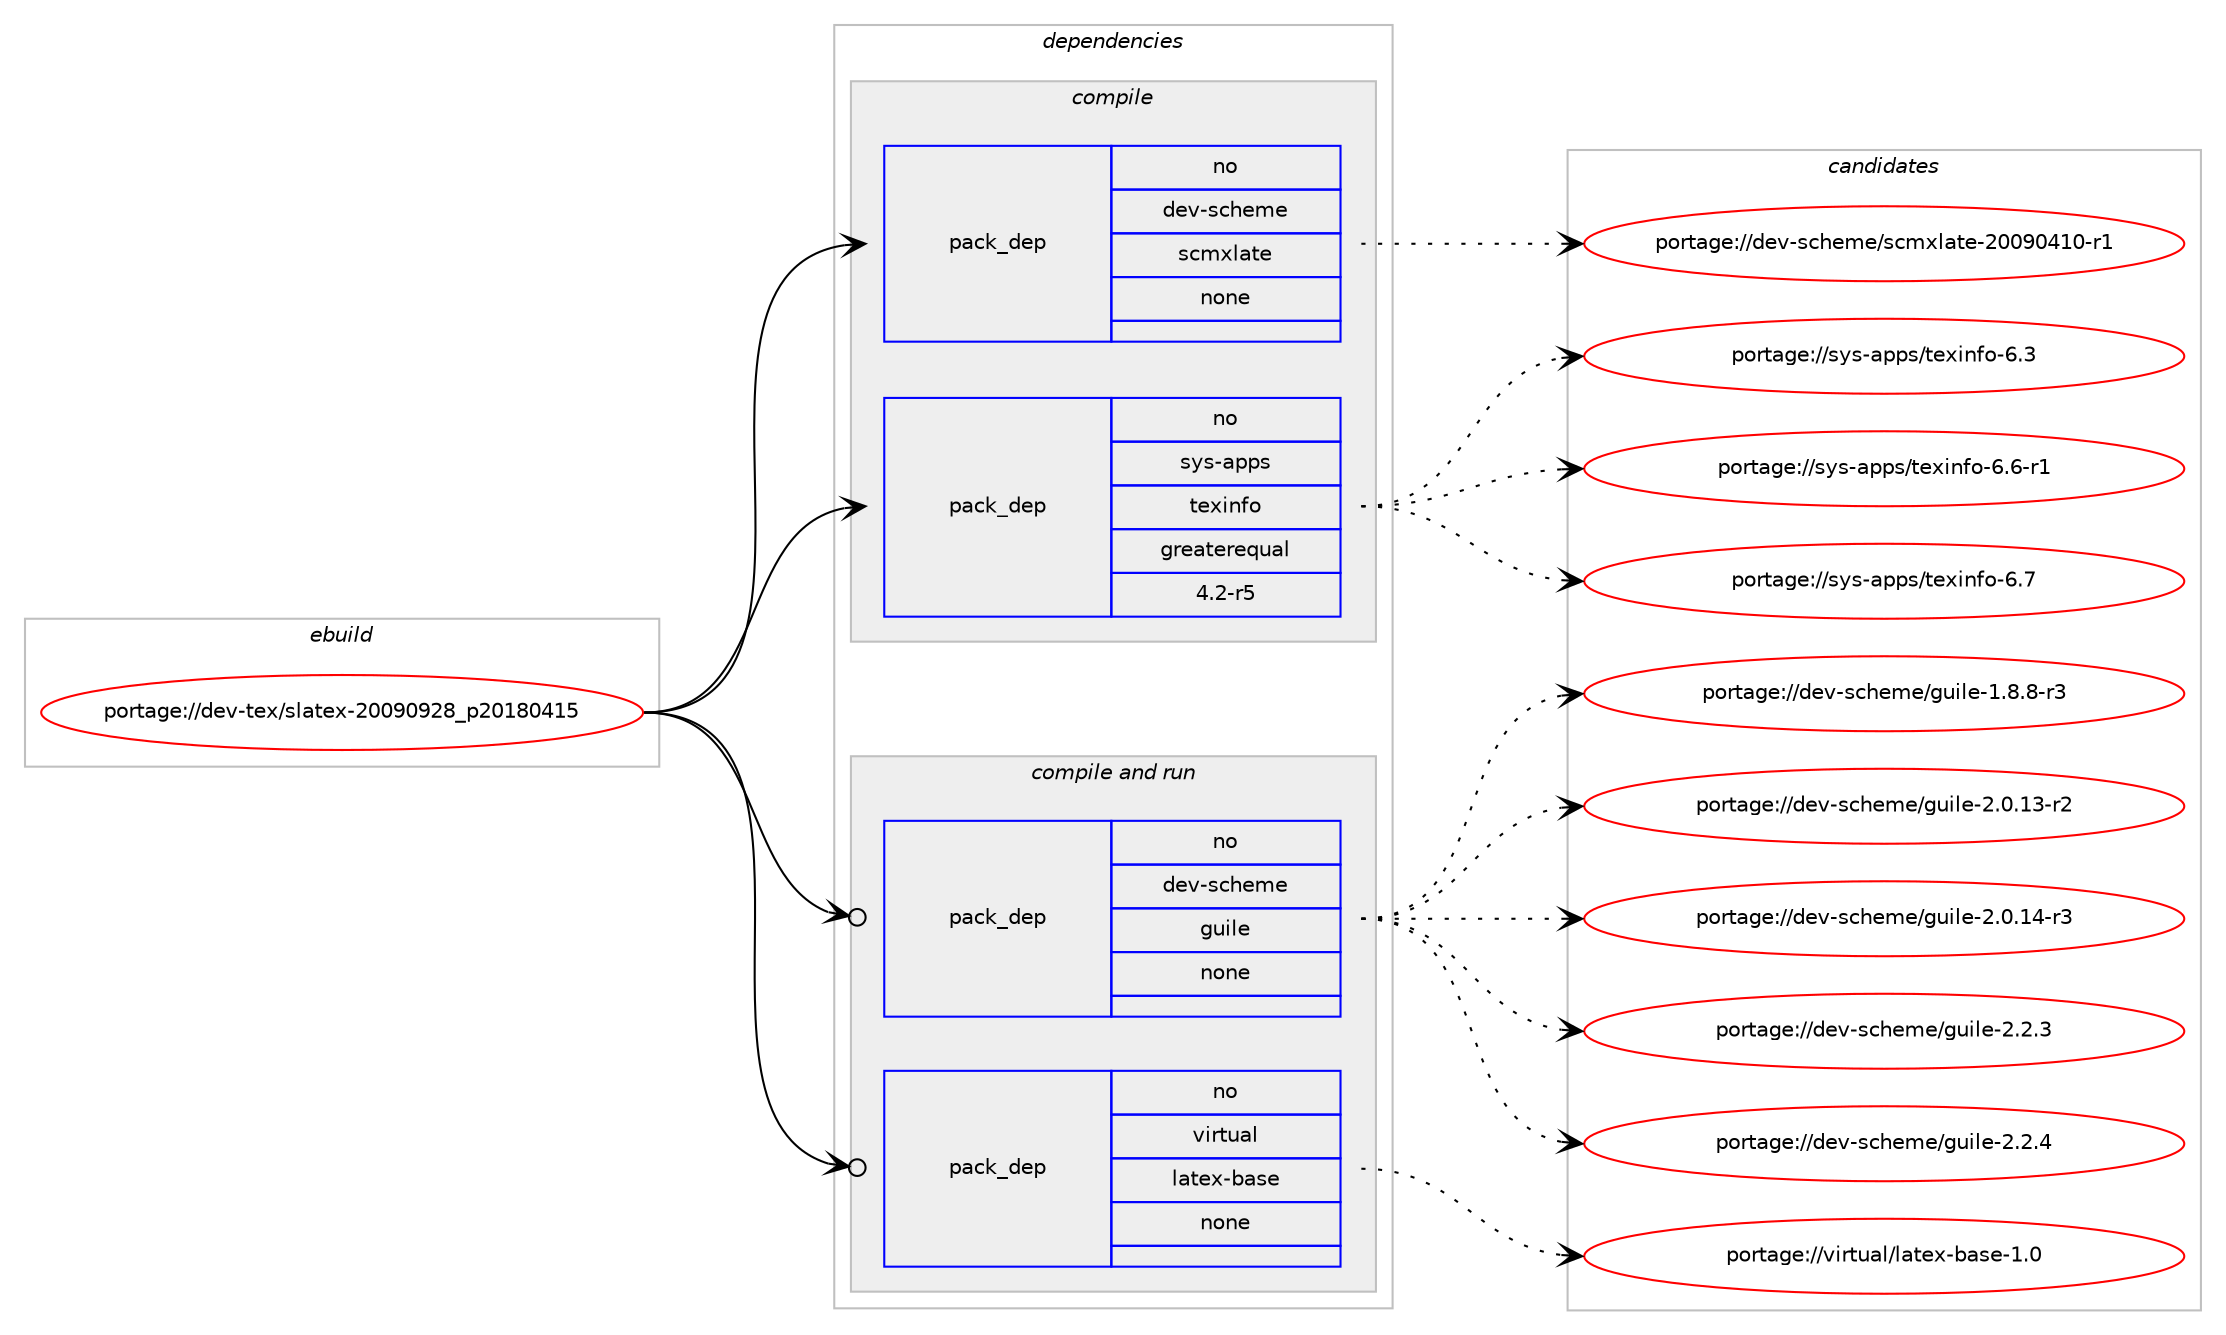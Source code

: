 digraph prolog {

# *************
# Graph options
# *************

newrank=true;
concentrate=true;
compound=true;
graph [rankdir=LR,fontname=Helvetica,fontsize=10,ranksep=1.5];#, ranksep=2.5, nodesep=0.2];
edge  [arrowhead=vee];
node  [fontname=Helvetica,fontsize=10];

# **********
# The ebuild
# **********

subgraph cluster_leftcol {
color=gray;
rank=same;
label=<<i>ebuild</i>>;
id [label="portage://dev-tex/slatex-20090928_p20180415", color=red, width=4, href="../dev-tex/slatex-20090928_p20180415.svg"];
}

# ****************
# The dependencies
# ****************

subgraph cluster_midcol {
color=gray;
label=<<i>dependencies</i>>;
subgraph cluster_compile {
fillcolor="#eeeeee";
style=filled;
label=<<i>compile</i>>;
subgraph pack184156 {
dependency258007 [label=<<TABLE BORDER="0" CELLBORDER="1" CELLSPACING="0" CELLPADDING="4" WIDTH="220"><TR><TD ROWSPAN="6" CELLPADDING="30">pack_dep</TD></TR><TR><TD WIDTH="110">no</TD></TR><TR><TD>dev-scheme</TD></TR><TR><TD>scmxlate</TD></TR><TR><TD>none</TD></TR><TR><TD></TD></TR></TABLE>>, shape=none, color=blue];
}
id:e -> dependency258007:w [weight=20,style="solid",arrowhead="vee"];
subgraph pack184157 {
dependency258008 [label=<<TABLE BORDER="0" CELLBORDER="1" CELLSPACING="0" CELLPADDING="4" WIDTH="220"><TR><TD ROWSPAN="6" CELLPADDING="30">pack_dep</TD></TR><TR><TD WIDTH="110">no</TD></TR><TR><TD>sys-apps</TD></TR><TR><TD>texinfo</TD></TR><TR><TD>greaterequal</TD></TR><TR><TD>4.2-r5</TD></TR></TABLE>>, shape=none, color=blue];
}
id:e -> dependency258008:w [weight=20,style="solid",arrowhead="vee"];
}
subgraph cluster_compileandrun {
fillcolor="#eeeeee";
style=filled;
label=<<i>compile and run</i>>;
subgraph pack184158 {
dependency258009 [label=<<TABLE BORDER="0" CELLBORDER="1" CELLSPACING="0" CELLPADDING="4" WIDTH="220"><TR><TD ROWSPAN="6" CELLPADDING="30">pack_dep</TD></TR><TR><TD WIDTH="110">no</TD></TR><TR><TD>dev-scheme</TD></TR><TR><TD>guile</TD></TR><TR><TD>none</TD></TR><TR><TD></TD></TR></TABLE>>, shape=none, color=blue];
}
id:e -> dependency258009:w [weight=20,style="solid",arrowhead="odotvee"];
subgraph pack184159 {
dependency258010 [label=<<TABLE BORDER="0" CELLBORDER="1" CELLSPACING="0" CELLPADDING="4" WIDTH="220"><TR><TD ROWSPAN="6" CELLPADDING="30">pack_dep</TD></TR><TR><TD WIDTH="110">no</TD></TR><TR><TD>virtual</TD></TR><TR><TD>latex-base</TD></TR><TR><TD>none</TD></TR><TR><TD></TD></TR></TABLE>>, shape=none, color=blue];
}
id:e -> dependency258010:w [weight=20,style="solid",arrowhead="odotvee"];
}
subgraph cluster_run {
fillcolor="#eeeeee";
style=filled;
label=<<i>run</i>>;
}
}

# **************
# The candidates
# **************

subgraph cluster_choices {
rank=same;
color=gray;
label=<<i>candidates</i>>;

subgraph choice184156 {
color=black;
nodesep=1;
choiceportage10010111845115991041011091014711599109120108971161014550484857485249484511449 [label="portage://dev-scheme/scmxlate-20090410-r1", color=red, width=4,href="../dev-scheme/scmxlate-20090410-r1.svg"];
dependency258007:e -> choiceportage10010111845115991041011091014711599109120108971161014550484857485249484511449:w [style=dotted,weight="100"];
}
subgraph choice184157 {
color=black;
nodesep=1;
choiceportage11512111545971121121154711610112010511010211145544651 [label="portage://sys-apps/texinfo-6.3", color=red, width=4,href="../sys-apps/texinfo-6.3.svg"];
choiceportage115121115459711211211547116101120105110102111455446544511449 [label="portage://sys-apps/texinfo-6.6-r1", color=red, width=4,href="../sys-apps/texinfo-6.6-r1.svg"];
choiceportage11512111545971121121154711610112010511010211145544655 [label="portage://sys-apps/texinfo-6.7", color=red, width=4,href="../sys-apps/texinfo-6.7.svg"];
dependency258008:e -> choiceportage11512111545971121121154711610112010511010211145544651:w [style=dotted,weight="100"];
dependency258008:e -> choiceportage115121115459711211211547116101120105110102111455446544511449:w [style=dotted,weight="100"];
dependency258008:e -> choiceportage11512111545971121121154711610112010511010211145544655:w [style=dotted,weight="100"];
}
subgraph choice184158 {
color=black;
nodesep=1;
choiceportage1001011184511599104101109101471031171051081014549465646564511451 [label="portage://dev-scheme/guile-1.8.8-r3", color=red, width=4,href="../dev-scheme/guile-1.8.8-r3.svg"];
choiceportage100101118451159910410110910147103117105108101455046484649514511450 [label="portage://dev-scheme/guile-2.0.13-r2", color=red, width=4,href="../dev-scheme/guile-2.0.13-r2.svg"];
choiceportage100101118451159910410110910147103117105108101455046484649524511451 [label="portage://dev-scheme/guile-2.0.14-r3", color=red, width=4,href="../dev-scheme/guile-2.0.14-r3.svg"];
choiceportage100101118451159910410110910147103117105108101455046504651 [label="portage://dev-scheme/guile-2.2.3", color=red, width=4,href="../dev-scheme/guile-2.2.3.svg"];
choiceportage100101118451159910410110910147103117105108101455046504652 [label="portage://dev-scheme/guile-2.2.4", color=red, width=4,href="../dev-scheme/guile-2.2.4.svg"];
dependency258009:e -> choiceportage1001011184511599104101109101471031171051081014549465646564511451:w [style=dotted,weight="100"];
dependency258009:e -> choiceportage100101118451159910410110910147103117105108101455046484649514511450:w [style=dotted,weight="100"];
dependency258009:e -> choiceportage100101118451159910410110910147103117105108101455046484649524511451:w [style=dotted,weight="100"];
dependency258009:e -> choiceportage100101118451159910410110910147103117105108101455046504651:w [style=dotted,weight="100"];
dependency258009:e -> choiceportage100101118451159910410110910147103117105108101455046504652:w [style=dotted,weight="100"];
}
subgraph choice184159 {
color=black;
nodesep=1;
choiceportage11810511411611797108471089711610112045989711510145494648 [label="portage://virtual/latex-base-1.0", color=red, width=4,href="../virtual/latex-base-1.0.svg"];
dependency258010:e -> choiceportage11810511411611797108471089711610112045989711510145494648:w [style=dotted,weight="100"];
}
}

}
